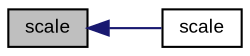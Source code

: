 digraph "scale"
{
  bgcolor="transparent";
  edge [fontname="Arial",fontsize="9",labelfontname="Arial",labelfontsize="9"];
  node [fontname="Arial",fontsize="9",shape=record];
  rankdir="LR";
  Node1 [label="scale",height=0.2,width=0.4,color="black", fillcolor="grey75", style="filled" fontcolor="black"];
  Node1 -> Node2 [dir="back",color="midnightblue",fontsize="9",style="solid",fontname="Arial"];
  Node2 [label="scale",height=0.2,width=0.4,color="black",URL="$struct_v_s_t_g_u_i_1_1_c_graphics_transform.html#a37737a5ebd2493e11cd90732fb054bef"];
}
